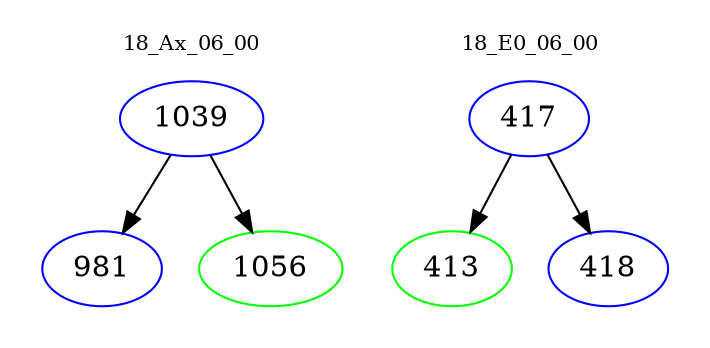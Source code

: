 digraph{
subgraph cluster_0 {
color = white
label = "18_Ax_06_00";
fontsize=10;
T0_1039 [label="1039", color="blue"]
T0_1039 -> T0_981 [color="black"]
T0_981 [label="981", color="blue"]
T0_1039 -> T0_1056 [color="black"]
T0_1056 [label="1056", color="green"]
}
subgraph cluster_1 {
color = white
label = "18_E0_06_00";
fontsize=10;
T1_417 [label="417", color="blue"]
T1_417 -> T1_413 [color="black"]
T1_413 [label="413", color="green"]
T1_417 -> T1_418 [color="black"]
T1_418 [label="418", color="blue"]
}
}
